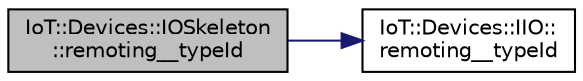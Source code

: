 digraph "IoT::Devices::IOSkeleton::remoting__typeId"
{
 // LATEX_PDF_SIZE
  edge [fontname="Helvetica",fontsize="10",labelfontname="Helvetica",labelfontsize="10"];
  node [fontname="Helvetica",fontsize="10",shape=record];
  rankdir="LR";
  Node1 [label="IoT::Devices::IOSkeleton\l::remoting__typeId",height=0.2,width=0.4,color="black", fillcolor="grey75", style="filled", fontcolor="black",tooltip="Destroys a IOSkeleton."];
  Node1 -> Node2 [color="midnightblue",fontsize="10",style="solid",fontname="Helvetica"];
  Node2 [label="IoT::Devices::IIO::\lremoting__typeId",height=0.2,width=0.4,color="black", fillcolor="white", style="filled",URL="$classIoT_1_1Devices_1_1IIO.html#af2fb6e5ddde3634cb8f21e69c634e2a0",tooltip=" "];
}
